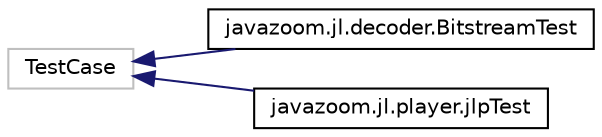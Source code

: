 digraph "Graphical Class Hierarchy"
{
 // LATEX_PDF_SIZE
  edge [fontname="Helvetica",fontsize="10",labelfontname="Helvetica",labelfontsize="10"];
  node [fontname="Helvetica",fontsize="10",shape=record];
  rankdir="LR";
  Node83 [label="TestCase",height=0.2,width=0.4,color="grey75", fillcolor="white", style="filled",tooltip=" "];
  Node83 -> Node0 [dir="back",color="midnightblue",fontsize="10",style="solid",fontname="Helvetica"];
  Node0 [label="javazoom.jl.decoder.BitstreamTest",height=0.2,width=0.4,color="black", fillcolor="white", style="filled",URL="$classjavazoom_1_1jl_1_1decoder_1_1_bitstream_test.html",tooltip=" "];
  Node83 -> Node85 [dir="back",color="midnightblue",fontsize="10",style="solid",fontname="Helvetica"];
  Node85 [label="javazoom.jl.player.jlpTest",height=0.2,width=0.4,color="black", fillcolor="white", style="filled",URL="$classjavazoom_1_1jl_1_1player_1_1jlp_test.html",tooltip=" "];
}
